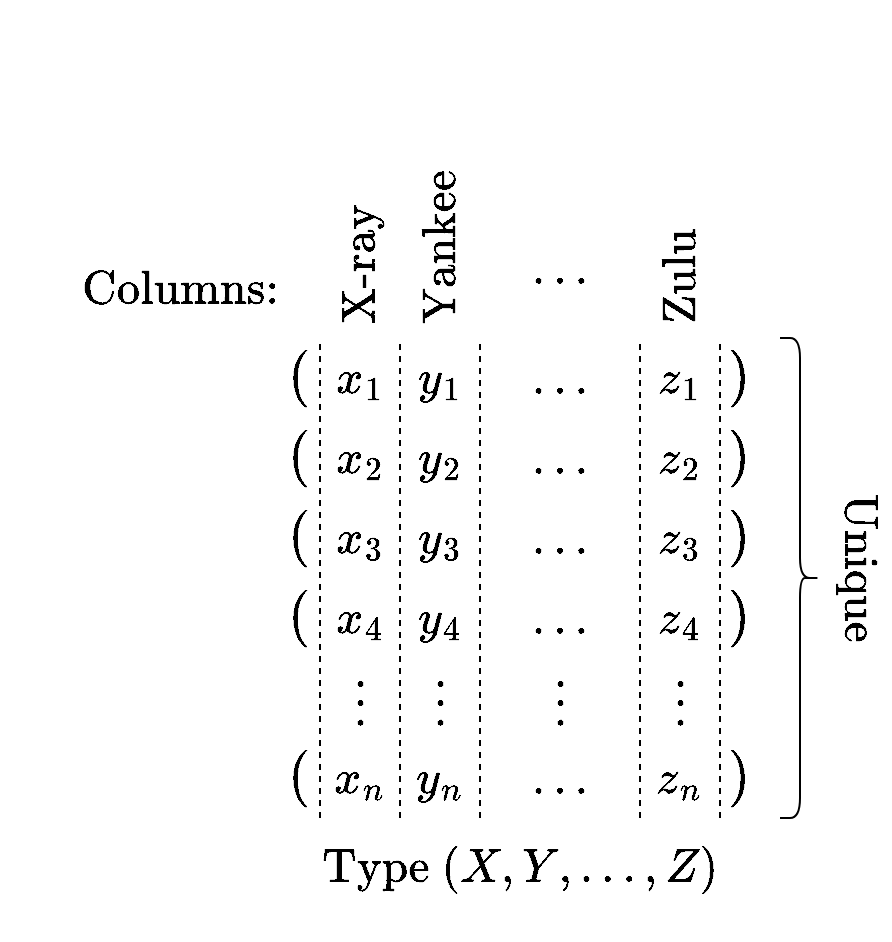 <mxfile version="20.3.0" type="device"><diagram id="RVyek_PfEGFY0Xtq5oD9" name="Page-1"><mxGraphModel dx="1110" dy="929" grid="1" gridSize="10" guides="1" tooltips="1" connect="1" arrows="1" fold="1" page="1" pageScale="1" pageWidth="827" pageHeight="1169" math="1" shadow="0"><root><mxCell id="0"/><mxCell id="1" parent="0"/><mxCell id="nxMDFLRa4SeeCqiRXwVT-1" value="" style="endArrow=none;dashed=1;html=1;rounded=0;" parent="1" edge="1"><mxGeometry width="50" height="50" relative="1" as="geometry"><mxPoint x="120" y="325" as="sourcePoint"/><mxPoint x="120" y="85" as="targetPoint"/></mxGeometry></mxCell><mxCell id="nxMDFLRa4SeeCqiRXwVT-2" value="" style="endArrow=none;dashed=1;html=1;rounded=0;" parent="1" edge="1"><mxGeometry width="50" height="50" relative="1" as="geometry"><mxPoint x="160" y="325" as="sourcePoint"/><mxPoint x="160" y="85" as="targetPoint"/></mxGeometry></mxCell><mxCell id="nxMDFLRa4SeeCqiRXwVT-3" value="" style="endArrow=none;dashed=1;html=1;rounded=0;" parent="1" edge="1"><mxGeometry width="50" height="50" relative="1" as="geometry"><mxPoint x="200" y="325" as="sourcePoint"/><mxPoint x="200" y="85" as="targetPoint"/></mxGeometry></mxCell><mxCell id="nxMDFLRa4SeeCqiRXwVT-4" value="" style="endArrow=none;dashed=1;html=1;rounded=0;" parent="1" edge="1"><mxGeometry width="50" height="50" relative="1" as="geometry"><mxPoint x="320" y="325" as="sourcePoint"/><mxPoint x="320" y="85" as="targetPoint"/></mxGeometry></mxCell><mxCell id="nxMDFLRa4SeeCqiRXwVT-5" value="$$($$" style="text;html=1;strokeColor=none;fillColor=none;align=center;verticalAlign=middle;whiteSpace=wrap;rounded=0;fontSize=24;" parent="1" vertex="1"><mxGeometry x="100" y="85" width="20" height="40" as="geometry"/></mxCell><mxCell id="nxMDFLRa4SeeCqiRXwVT-6" value="$$($$" style="text;html=1;strokeColor=none;fillColor=none;align=center;verticalAlign=middle;whiteSpace=wrap;rounded=0;fontSize=24;" parent="1" vertex="1"><mxGeometry x="100" y="125" width="20" height="40" as="geometry"/></mxCell><mxCell id="nxMDFLRa4SeeCqiRXwVT-7" value="$$($$" style="text;html=1;strokeColor=none;fillColor=none;align=center;verticalAlign=middle;whiteSpace=wrap;rounded=0;fontSize=24;" parent="1" vertex="1"><mxGeometry x="100" y="165" width="20" height="40" as="geometry"/></mxCell><mxCell id="nxMDFLRa4SeeCqiRXwVT-8" value="$$($$" style="text;html=1;strokeColor=none;fillColor=none;align=center;verticalAlign=middle;whiteSpace=wrap;rounded=0;fontSize=24;" parent="1" vertex="1"><mxGeometry x="100" y="205" width="20" height="40" as="geometry"/></mxCell><mxCell id="nxMDFLRa4SeeCqiRXwVT-10" value="$$($$" style="text;html=1;strokeColor=none;fillColor=none;align=center;verticalAlign=middle;whiteSpace=wrap;rounded=0;fontSize=24;" parent="1" vertex="1"><mxGeometry x="100" y="285" width="20" height="40" as="geometry"/></mxCell><mxCell id="nxMDFLRa4SeeCqiRXwVT-11" value="$$)$$" style="text;html=1;strokeColor=none;fillColor=none;align=center;verticalAlign=middle;whiteSpace=wrap;rounded=0;fontSize=24;" parent="1" vertex="1"><mxGeometry x="320" y="85" width="20" height="40" as="geometry"/></mxCell><mxCell id="nxMDFLRa4SeeCqiRXwVT-12" value="$$)$$" style="text;html=1;strokeColor=none;fillColor=none;align=center;verticalAlign=middle;whiteSpace=wrap;rounded=0;fontSize=24;" parent="1" vertex="1"><mxGeometry x="320" y="125" width="20" height="40" as="geometry"/></mxCell><mxCell id="nxMDFLRa4SeeCqiRXwVT-13" value="$$)$$" style="text;html=1;strokeColor=none;fillColor=none;align=center;verticalAlign=middle;whiteSpace=wrap;rounded=0;fontSize=24;" parent="1" vertex="1"><mxGeometry x="320" y="165" width="20" height="40" as="geometry"/></mxCell><mxCell id="nxMDFLRa4SeeCqiRXwVT-14" value="$$)$$" style="text;html=1;strokeColor=none;fillColor=none;align=center;verticalAlign=middle;whiteSpace=wrap;rounded=0;fontSize=24;" parent="1" vertex="1"><mxGeometry x="320" y="205" width="20" height="40" as="geometry"/></mxCell><mxCell id="nxMDFLRa4SeeCqiRXwVT-16" value="$$)$$" style="text;html=1;strokeColor=none;fillColor=none;align=center;verticalAlign=middle;whiteSpace=wrap;rounded=0;fontSize=24;" parent="1" vertex="1"><mxGeometry x="320" y="285" width="20" height="40" as="geometry"/></mxCell><mxCell id="nxMDFLRa4SeeCqiRXwVT-17" value="" style="endArrow=none;dashed=1;html=1;rounded=0;" parent="1" edge="1"><mxGeometry width="50" height="50" relative="1" as="geometry"><mxPoint x="280" y="325" as="sourcePoint"/><mxPoint x="280" y="85" as="targetPoint"/></mxGeometry></mxCell><mxCell id="nxMDFLRa4SeeCqiRXwVT-21" value="$$\text{Columns:}$$" style="text;html=1;strokeColor=none;fillColor=none;align=center;verticalAlign=middle;whiteSpace=wrap;rounded=0;fontSize=20;" parent="1" vertex="1"><mxGeometry x="20" y="45" width="60" height="30" as="geometry"/></mxCell><mxCell id="nxMDFLRa4SeeCqiRXwVT-22" value="$$x_1$$" style="text;html=1;strokeColor=none;fillColor=none;align=center;verticalAlign=middle;whiteSpace=wrap;rounded=0;fontSize=20;" parent="1" vertex="1"><mxGeometry x="120" y="85" width="40" height="40" as="geometry"/></mxCell><mxCell id="nxMDFLRa4SeeCqiRXwVT-23" value="$$y_1$$" style="text;html=1;strokeColor=none;fillColor=none;align=center;verticalAlign=middle;whiteSpace=wrap;rounded=0;fontSize=20;" parent="1" vertex="1"><mxGeometry x="160" y="85" width="40" height="40" as="geometry"/></mxCell><mxCell id="nxMDFLRa4SeeCqiRXwVT-24" value="$$z_1$$" style="text;html=1;strokeColor=none;fillColor=none;align=center;verticalAlign=middle;whiteSpace=wrap;rounded=0;fontSize=20;" parent="1" vertex="1"><mxGeometry x="280" y="85" width="40" height="40" as="geometry"/></mxCell><mxCell id="nxMDFLRa4SeeCqiRXwVT-25" value="$$\dots$$" style="text;html=1;strokeColor=none;fillColor=none;align=center;verticalAlign=middle;whiteSpace=wrap;rounded=0;fontSize=20;" parent="1" vertex="1"><mxGeometry x="200" y="85" width="80" height="40" as="geometry"/></mxCell><mxCell id="nxMDFLRa4SeeCqiRXwVT-26" value="$$x_2$$" style="text;html=1;strokeColor=none;fillColor=none;align=center;verticalAlign=middle;whiteSpace=wrap;rounded=0;fontSize=20;" parent="1" vertex="1"><mxGeometry x="120" y="125" width="40" height="40" as="geometry"/></mxCell><mxCell id="nxMDFLRa4SeeCqiRXwVT-27" value="$$y_2$$" style="text;html=1;strokeColor=none;fillColor=none;align=center;verticalAlign=middle;whiteSpace=wrap;rounded=0;fontSize=20;" parent="1" vertex="1"><mxGeometry x="160" y="125" width="40" height="40" as="geometry"/></mxCell><mxCell id="nxMDFLRa4SeeCqiRXwVT-28" value="$$z_2$$" style="text;html=1;strokeColor=none;fillColor=none;align=center;verticalAlign=middle;whiteSpace=wrap;rounded=0;fontSize=20;" parent="1" vertex="1"><mxGeometry x="280" y="125" width="40" height="40" as="geometry"/></mxCell><mxCell id="nxMDFLRa4SeeCqiRXwVT-29" value="$$\dots$$" style="text;html=1;strokeColor=none;fillColor=none;align=center;verticalAlign=middle;whiteSpace=wrap;rounded=0;fontSize=20;" parent="1" vertex="1"><mxGeometry x="200" y="125" width="80" height="40" as="geometry"/></mxCell><mxCell id="nxMDFLRa4SeeCqiRXwVT-30" value="$$x_3$$" style="text;html=1;strokeColor=none;fillColor=none;align=center;verticalAlign=middle;whiteSpace=wrap;rounded=0;fontSize=20;" parent="1" vertex="1"><mxGeometry x="120" y="165" width="40" height="40" as="geometry"/></mxCell><mxCell id="nxMDFLRa4SeeCqiRXwVT-31" value="$$y_3$$" style="text;html=1;strokeColor=none;fillColor=none;align=center;verticalAlign=middle;whiteSpace=wrap;rounded=0;fontSize=20;" parent="1" vertex="1"><mxGeometry x="160" y="165" width="40" height="40" as="geometry"/></mxCell><mxCell id="nxMDFLRa4SeeCqiRXwVT-32" value="$$z_3$$" style="text;html=1;strokeColor=none;fillColor=none;align=center;verticalAlign=middle;whiteSpace=wrap;rounded=0;fontSize=20;" parent="1" vertex="1"><mxGeometry x="280" y="165" width="40" height="40" as="geometry"/></mxCell><mxCell id="nxMDFLRa4SeeCqiRXwVT-33" value="$$\dots$$" style="text;html=1;strokeColor=none;fillColor=none;align=center;verticalAlign=middle;whiteSpace=wrap;rounded=0;fontSize=20;" parent="1" vertex="1"><mxGeometry x="200" y="165" width="80" height="40" as="geometry"/></mxCell><mxCell id="nxMDFLRa4SeeCqiRXwVT-34" value="$$x_4$$" style="text;html=1;strokeColor=none;fillColor=none;align=center;verticalAlign=middle;whiteSpace=wrap;rounded=0;fontSize=20;" parent="1" vertex="1"><mxGeometry x="120" y="205" width="40" height="40" as="geometry"/></mxCell><mxCell id="nxMDFLRa4SeeCqiRXwVT-35" value="$$y_4$$" style="text;html=1;strokeColor=none;fillColor=none;align=center;verticalAlign=middle;whiteSpace=wrap;rounded=0;fontSize=20;" parent="1" vertex="1"><mxGeometry x="160" y="205" width="40" height="40" as="geometry"/></mxCell><mxCell id="nxMDFLRa4SeeCqiRXwVT-36" value="$$z_4$$" style="text;html=1;strokeColor=none;fillColor=none;align=center;verticalAlign=middle;whiteSpace=wrap;rounded=0;fontSize=20;" parent="1" vertex="1"><mxGeometry x="280" y="205" width="40" height="40" as="geometry"/></mxCell><mxCell id="nxMDFLRa4SeeCqiRXwVT-37" value="$$\dots$$" style="text;html=1;strokeColor=none;fillColor=none;align=center;verticalAlign=middle;whiteSpace=wrap;rounded=0;fontSize=20;" parent="1" vertex="1"><mxGeometry x="200" y="205" width="80" height="40" as="geometry"/></mxCell><mxCell id="nxMDFLRa4SeeCqiRXwVT-42" value="$$x_n$$" style="text;html=1;strokeColor=none;fillColor=none;align=center;verticalAlign=middle;whiteSpace=wrap;rounded=0;fontSize=20;" parent="1" vertex="1"><mxGeometry x="120" y="285" width="40" height="40" as="geometry"/></mxCell><mxCell id="nxMDFLRa4SeeCqiRXwVT-43" value="$$y_n$$" style="text;html=1;strokeColor=none;fillColor=none;align=center;verticalAlign=middle;whiteSpace=wrap;rounded=0;fontSize=20;" parent="1" vertex="1"><mxGeometry x="160" y="285" width="40" height="40" as="geometry"/></mxCell><mxCell id="nxMDFLRa4SeeCqiRXwVT-44" value="$$z_n$$" style="text;html=1;strokeColor=none;fillColor=none;align=center;verticalAlign=middle;whiteSpace=wrap;rounded=0;fontSize=20;" parent="1" vertex="1"><mxGeometry x="280" y="285" width="40" height="40" as="geometry"/></mxCell><mxCell id="nxMDFLRa4SeeCqiRXwVT-45" value="$$\dots$$" style="text;html=1;strokeColor=none;fillColor=none;align=center;verticalAlign=middle;whiteSpace=wrap;rounded=0;fontSize=20;" parent="1" vertex="1"><mxGeometry x="200" y="285" width="80" height="40" as="geometry"/></mxCell><mxCell id="nxMDFLRa4SeeCqiRXwVT-46" value="$$\vdots$$" style="text;html=1;strokeColor=none;fillColor=none;align=center;verticalAlign=middle;whiteSpace=wrap;rounded=0;fontSize=20;" parent="1" vertex="1"><mxGeometry x="200" y="245" width="80" height="40" as="geometry"/></mxCell><mxCell id="nxMDFLRa4SeeCqiRXwVT-47" value="$$\vdots$$" style="text;html=1;strokeColor=none;fillColor=none;align=center;verticalAlign=middle;whiteSpace=wrap;rounded=0;fontSize=20;" parent="1" vertex="1"><mxGeometry x="120" y="245" width="40" height="40" as="geometry"/></mxCell><mxCell id="nxMDFLRa4SeeCqiRXwVT-48" value="$$\vdots$$" style="text;html=1;strokeColor=none;fillColor=none;align=center;verticalAlign=middle;whiteSpace=wrap;rounded=0;fontSize=20;" parent="1" vertex="1"><mxGeometry x="160" y="245" width="40" height="40" as="geometry"/></mxCell><mxCell id="nxMDFLRa4SeeCqiRXwVT-49" value="$$\vdots$$" style="text;html=1;strokeColor=none;fillColor=none;align=center;verticalAlign=middle;whiteSpace=wrap;rounded=0;fontSize=20;" parent="1" vertex="1"><mxGeometry x="280" y="245" width="40" height="40" as="geometry"/></mxCell><mxCell id="nxMDFLRa4SeeCqiRXwVT-50" value="$$\text{X-ray}$$" style="text;html=1;strokeColor=none;fillColor=none;align=left;verticalAlign=middle;whiteSpace=wrap;rounded=0;fontSize=20;rotation=-90;" parent="1" vertex="1"><mxGeometry x="110" y="35" width="60" height="30" as="geometry"/></mxCell><mxCell id="nxMDFLRa4SeeCqiRXwVT-51" value="$$\text{Yankee}$$" style="text;html=1;strokeColor=none;fillColor=none;align=left;verticalAlign=middle;whiteSpace=wrap;rounded=0;fontSize=20;rotation=-90;" parent="1" vertex="1"><mxGeometry x="150" y="35" width="60" height="30" as="geometry"/></mxCell><mxCell id="nxMDFLRa4SeeCqiRXwVT-52" value="$$\text{Zulu}$$" style="text;html=1;strokeColor=none;fillColor=none;align=left;verticalAlign=middle;whiteSpace=wrap;rounded=0;fontSize=20;rotation=-90;" parent="1" vertex="1"><mxGeometry x="270" y="35" width="60" height="30" as="geometry"/></mxCell><mxCell id="nxMDFLRa4SeeCqiRXwVT-53" value="$$\dots$$" style="text;html=1;strokeColor=none;fillColor=none;align=center;verticalAlign=middle;whiteSpace=wrap;rounded=0;fontSize=20;" parent="1" vertex="1"><mxGeometry x="200" y="30" width="80" height="40" as="geometry"/></mxCell><mxCell id="nxMDFLRa4SeeCqiRXwVT-55" value="$$\text{Type } (X, Y, \dots, Z)$$" style="text;html=1;strokeColor=none;fillColor=none;align=center;verticalAlign=middle;whiteSpace=wrap;rounded=0;fontSize=20;" parent="1" vertex="1"><mxGeometry x="190" y="335" width="60" height="30" as="geometry"/></mxCell><mxCell id="nxMDFLRa4SeeCqiRXwVT-63" value="" style="shape=curlyBracket;whiteSpace=wrap;html=1;rounded=1;flipH=1;fontSize=20;" parent="1" vertex="1"><mxGeometry x="350" y="85" width="20" height="240" as="geometry"/></mxCell><mxCell id="nxMDFLRa4SeeCqiRXwVT-64" value="$$\text{Unique}$$" style="text;html=1;strokeColor=none;fillColor=none;align=center;verticalAlign=middle;whiteSpace=wrap;rounded=0;fontSize=20;rotation=90;" parent="1" vertex="1"><mxGeometry x="360" y="185" width="60" height="30" as="geometry"/></mxCell></root></mxGraphModel></diagram></mxfile>